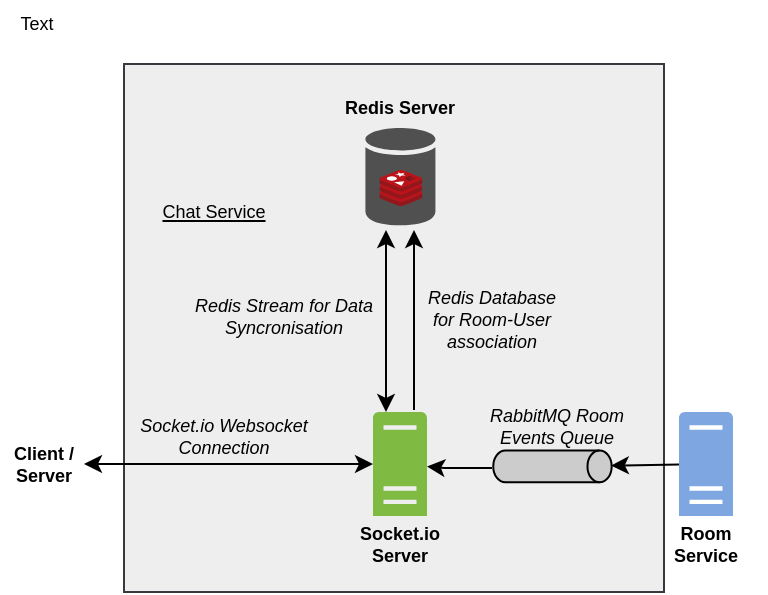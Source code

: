 <mxfile version="20.5.3" type="embed"><diagram name="Page-1" id="DE2Egb7rzKDN__Y2lRfj"><mxGraphModel dx="864" dy="461" grid="0" gridSize="10" guides="1" tooltips="1" connect="1" arrows="1" fold="1" page="1" pageScale="1" pageWidth="827" pageHeight="1169" math="0" shadow="0"><root><mxCell id="0"/><mxCell id="1" parent="0"/><mxCell id="Gyes6UkAJcrJU4tyv3z2-25" value="" style="rounded=0;whiteSpace=wrap;html=1;fillColor=#eeeeee;strokeColor=#36393d;" parent="1" vertex="1"><mxGeometry x="90" y="316" width="270" height="264" as="geometry"/></mxCell><mxCell id="lrIJ7dgzQLznSiRaQzVH-24" value="Socket.io Websocket Connection" style="text;html=1;strokeColor=none;fillColor=none;align=center;verticalAlign=middle;whiteSpace=wrap;rounded=0;fontSize=9;spacing=2;horizontal=1;fontStyle=2" parent="1" vertex="1"><mxGeometry x="90" y="490" width="100" height="23" as="geometry"/></mxCell><mxCell id="lrIJ7dgzQLznSiRaQzVH-37" value="Client / Server" style="text;html=1;strokeColor=none;fillColor=none;align=center;verticalAlign=middle;whiteSpace=wrap;rounded=0;fontSize=9;spacing=2;horizontal=1;fontStyle=1" parent="1" vertex="1"><mxGeometry x="30" y="499" width="40" height="34" as="geometry"/></mxCell><mxCell id="Gyes6UkAJcrJU4tyv3z2-26" value="&lt;u&gt;Chat Service&lt;/u&gt;" style="text;html=1;strokeColor=none;fillColor=none;align=center;verticalAlign=middle;whiteSpace=wrap;rounded=0;fontSize=9;spacing=2;horizontal=1;" parent="1" vertex="1"><mxGeometry x="90" y="380" width="90" height="20" as="geometry"/></mxCell><mxCell id="Zrjzv4GxdH6ZZ2sHG__a-6" value="" style="group" parent="1" vertex="1" connectable="0"><mxGeometry x="198.21" y="348" width="60" height="77" as="geometry"/></mxCell><mxCell id="Zrjzv4GxdH6ZZ2sHG__a-1" value="" style="group" parent="Zrjzv4GxdH6ZZ2sHG__a-6" vertex="1" connectable="0"><mxGeometry x="12.5" width="35.42" height="49.5" as="geometry"/></mxCell><mxCell id="Zrjzv4GxdH6ZZ2sHG__a-2" value="" style="sketch=0;shadow=0;dashed=0;html=1;strokeColor=none;fillColor=#505050;labelPosition=center;verticalLabelPosition=bottom;verticalAlign=top;outlineConnect=0;align=center;shape=mxgraph.office.databases.database;" parent="Zrjzv4GxdH6ZZ2sHG__a-1" vertex="1"><mxGeometry width="35" height="49" as="geometry"/></mxCell><mxCell id="Zrjzv4GxdH6ZZ2sHG__a-5" value="" style="image;sketch=0;aspect=fixed;html=1;points=[];align=center;fontSize=12;image=img/lib/mscae/Cache_Redis_Product.svg;" parent="Zrjzv4GxdH6ZZ2sHG__a-1" vertex="1"><mxGeometry x="6.99" y="21" width="21.43" height="18" as="geometry"/></mxCell><mxCell id="Zrjzv4GxdH6ZZ2sHG__a-9" value="" style="group" parent="1" vertex="1" connectable="0"><mxGeometry x="198" y="490" width="60.21" height="80" as="geometry"/></mxCell><mxCell id="lrIJ7dgzQLznSiRaQzVH-34" value="" style="sketch=0;pointerEvents=1;shadow=0;dashed=0;html=1;strokeColor=none;labelPosition=center;verticalLabelPosition=bottom;verticalAlign=top;outlineConnect=0;align=center;shape=mxgraph.office.servers.server_generic;fillColor=#7FBA42;" parent="Zrjzv4GxdH6ZZ2sHG__a-9" vertex="1"><mxGeometry x="16.5" width="27" height="52" as="geometry"/></mxCell><mxCell id="lrIJ7dgzQLznSiRaQzVH-10" value="Socket.io Server" style="text;html=1;strokeColor=none;fillColor=none;align=center;verticalAlign=middle;whiteSpace=wrap;rounded=0;fontSize=9;spacing=2;horizontal=1;fontStyle=1" parent="Zrjzv4GxdH6ZZ2sHG__a-9" vertex="1"><mxGeometry x="0.21" y="52" width="60" height="28" as="geometry"/></mxCell><mxCell id="16" value="" style="endArrow=classic;startArrow=classic;html=1;rounded=0;exitX=1;exitY=0.5;exitDx=0;exitDy=0;" edge="1" parent="1" source="lrIJ7dgzQLznSiRaQzVH-37" target="lrIJ7dgzQLznSiRaQzVH-34"><mxGeometry width="50" height="50" relative="1" as="geometry"><mxPoint x="70" y="520" as="sourcePoint"/><mxPoint x="120" y="470" as="targetPoint"/></mxGeometry></mxCell><mxCell id="20" value="" style="group;" vertex="1" connectable="0" parent="1"><mxGeometry x="351" y="490" width="60" height="80" as="geometry"/></mxCell><mxCell id="21" value="Room Service" style="text;html=1;strokeColor=none;fillColor=none;align=center;verticalAlign=middle;whiteSpace=wrap;rounded=0;fontSize=9;spacing=2;horizontal=1;fontStyle=1" vertex="1" parent="20"><mxGeometry y="52" width="60" height="28" as="geometry"/></mxCell><mxCell id="22" value="" style="sketch=0;pointerEvents=1;shadow=0;dashed=0;html=1;strokeColor=none;labelPosition=center;verticalLabelPosition=bottom;verticalAlign=top;outlineConnect=0;align=center;shape=mxgraph.office.servers.server_generic;fillColor=#7EA6E0;" vertex="1" parent="20"><mxGeometry x="16.5" width="27" height="52" as="geometry"/></mxCell><mxCell id="Zrjzv4GxdH6ZZ2sHG__a-4" value="Redis Server" style="text;html=1;strokeColor=none;fillColor=none;align=center;verticalAlign=middle;whiteSpace=wrap;rounded=0;fontSize=9;spacing=2;horizontal=1;fontStyle=1" parent="1" vertex="1"><mxGeometry x="198.21" y="324" width="60" height="28" as="geometry"/></mxCell><mxCell id="24" value="" style="endArrow=classic;startArrow=classic;html=1;rounded=0;" edge="1" parent="1"><mxGeometry width="50" height="50" relative="1" as="geometry"><mxPoint x="221" y="490" as="sourcePoint"/><mxPoint x="221" y="399" as="targetPoint"/><Array as="points"><mxPoint x="221" y="439"/><mxPoint x="221" y="419"/></Array></mxGeometry></mxCell><mxCell id="26" value="" style="endArrow=classic;html=1;rounded=0;" edge="1" parent="1"><mxGeometry width="50" height="50" relative="1" as="geometry"><mxPoint x="235" y="489" as="sourcePoint"/><mxPoint x="235" y="399" as="targetPoint"/></mxGeometry></mxCell><mxCell id="28" value="Redis Stream for Data Syncronisation" style="text;html=1;strokeColor=none;fillColor=none;align=center;verticalAlign=middle;whiteSpace=wrap;rounded=0;fontSize=9;spacing=2;horizontal=1;fontStyle=2" vertex="1" parent="1"><mxGeometry x="120" y="430" width="100" height="23" as="geometry"/></mxCell><mxCell id="29" value="" style="shape=cylinder3;whiteSpace=wrap;html=1;boundedLbl=1;backgroundOutline=1;size=6.05;labelBackgroundColor=#33FF33;fillColor=#CCCCCC;rotation=90;" vertex="1" parent="1"><mxGeometry x="296.26" y="487.61" width="15.94" height="59.21" as="geometry"/></mxCell><mxCell id="30" value="&lt;font style=&quot;font-size: 9px;&quot;&gt;RabbitMQ Room Events Queue&lt;/font&gt;" style="text;html=1;strokeColor=none;fillColor=none;align=center;verticalAlign=middle;whiteSpace=wrap;rounded=0;fontSize=9;spacing=2;horizontal=1;fontStyle=2;rotation=0;" vertex="1" parent="1"><mxGeometry x="271.25" y="490" width="70.75" height="13" as="geometry"/></mxCell><mxCell id="33" value="" style="endArrow=classic;html=1;rounded=0;fontSize=9;entryX=0.223;entryY=0.129;entryDx=0;entryDy=0;entryPerimeter=0;" edge="1" parent="1" source="22"><mxGeometry width="50" height="50" relative="1" as="geometry"><mxPoint x="363" y="517" as="sourcePoint"/><mxPoint x="333.431" y="516.805" as="targetPoint"/></mxGeometry></mxCell><mxCell id="34" value="" style="endArrow=classic;html=1;rounded=0;fontSize=9;" edge="1" parent="1" target="lrIJ7dgzQLznSiRaQzVH-34"><mxGeometry width="50" height="50" relative="1" as="geometry"><mxPoint x="274" y="518" as="sourcePoint"/><mxPoint x="244.431" y="517.805" as="targetPoint"/><Array as="points"><mxPoint x="250" y="518"/></Array></mxGeometry></mxCell><mxCell id="36" value="Redis Database for Room-User association" style="text;html=1;strokeColor=none;fillColor=none;align=center;verticalAlign=middle;whiteSpace=wrap;rounded=0;fontSize=9;spacing=2;horizontal=1;fontStyle=2" vertex="1" parent="1"><mxGeometry x="237" y="432" width="74" height="23" as="geometry"/></mxCell><mxCell id="37" value="Text" style="text;html=1;resizable=0;autosize=1;align=center;verticalAlign=middle;points=[];fillColor=none;strokeColor=none;rounded=0;labelBackgroundColor=#FFFFFF;fontSize=9;" vertex="1" parent="1"><mxGeometry x="28.5" y="284" width="35" height="23" as="geometry"/></mxCell></root></mxGraphModel></diagram></mxfile>